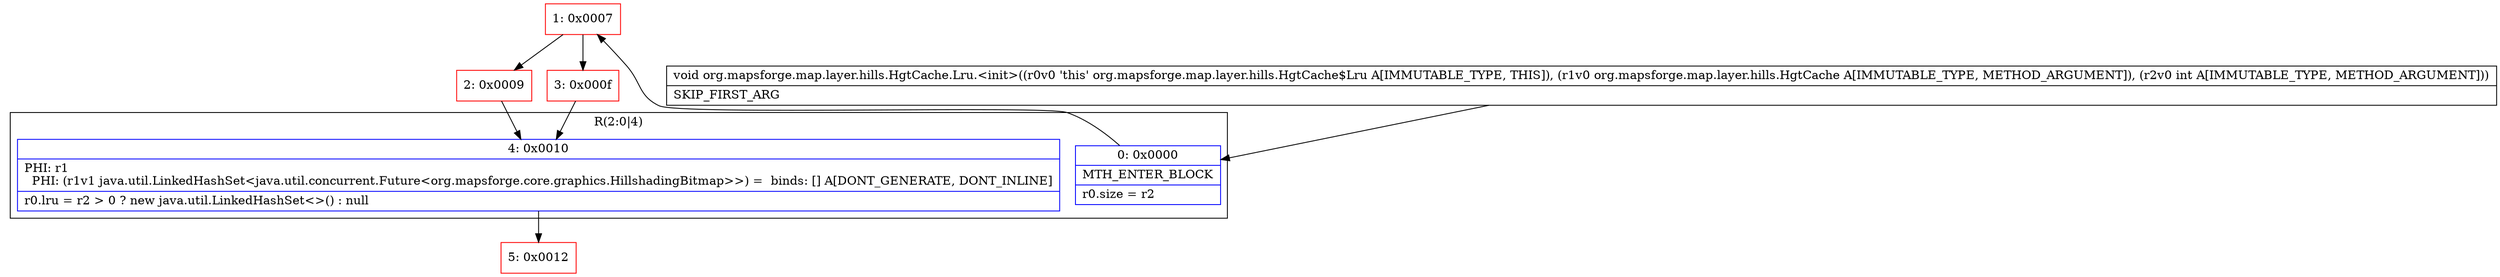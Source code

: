 digraph "CFG fororg.mapsforge.map.layer.hills.HgtCache.Lru.\<init\>(Lorg\/mapsforge\/map\/layer\/hills\/HgtCache;I)V" {
subgraph cluster_Region_1736258179 {
label = "R(2:0|4)";
node [shape=record,color=blue];
Node_0 [shape=record,label="{0\:\ 0x0000|MTH_ENTER_BLOCK\l|r0.size = r2\l}"];
Node_4 [shape=record,label="{4\:\ 0x0010|PHI: r1 \l  PHI: (r1v1 java.util.LinkedHashSet\<java.util.concurrent.Future\<org.mapsforge.core.graphics.HillshadingBitmap\>\>) =  binds: [] A[DONT_GENERATE, DONT_INLINE]\l|r0.lru = r2 \> 0 ? new java.util.LinkedHashSet\<\>() : null\l}"];
}
Node_1 [shape=record,color=red,label="{1\:\ 0x0007}"];
Node_2 [shape=record,color=red,label="{2\:\ 0x0009}"];
Node_3 [shape=record,color=red,label="{3\:\ 0x000f}"];
Node_5 [shape=record,color=red,label="{5\:\ 0x0012}"];
MethodNode[shape=record,label="{void org.mapsforge.map.layer.hills.HgtCache.Lru.\<init\>((r0v0 'this' org.mapsforge.map.layer.hills.HgtCache$Lru A[IMMUTABLE_TYPE, THIS]), (r1v0 org.mapsforge.map.layer.hills.HgtCache A[IMMUTABLE_TYPE, METHOD_ARGUMENT]), (r2v0 int A[IMMUTABLE_TYPE, METHOD_ARGUMENT]))  | SKIP_FIRST_ARG\l}"];
MethodNode -> Node_0;
Node_0 -> Node_1;
Node_4 -> Node_5;
Node_1 -> Node_2;
Node_1 -> Node_3;
Node_2 -> Node_4;
Node_3 -> Node_4;
}

